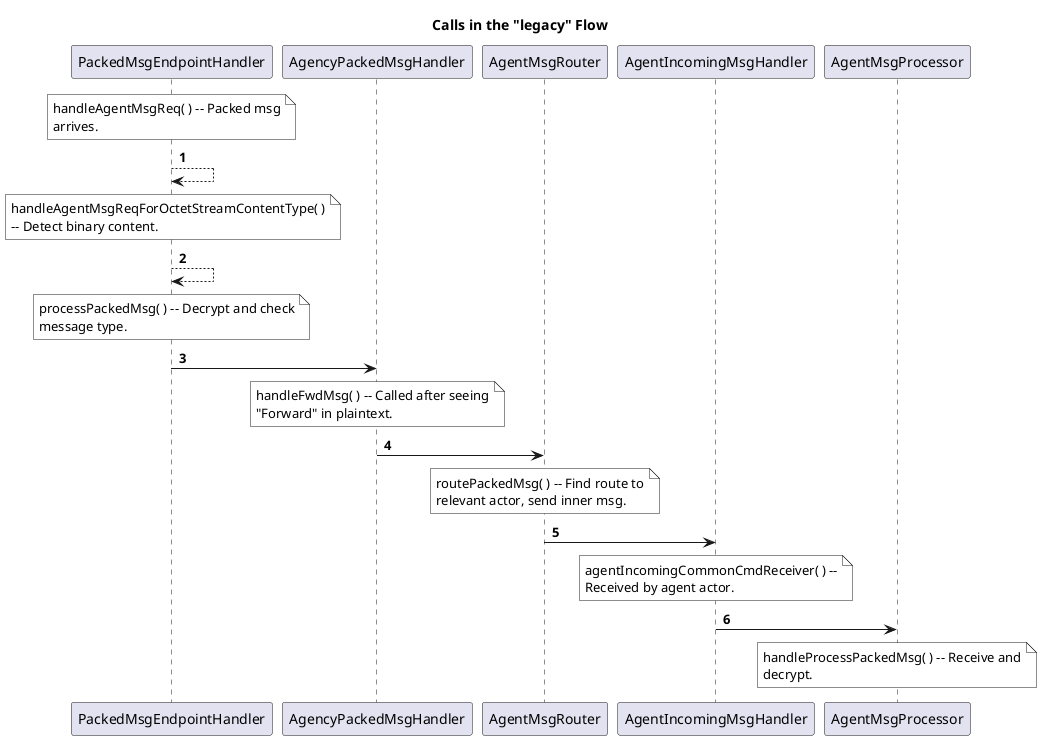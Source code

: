 @startuml

title Calls in the "legacy" Flow

autonumber 1
note over PackedMsgEndpointHandler #ffffff: handleAgentMsgReq( ) -- Packed msg\narrives.
PackedMsgEndpointHandler --> PackedMsgEndpointHandler
note over PackedMsgEndpointHandler #ffffff: handleAgentMsgReqForOctetStreamContentType( )\n-- Detect binary content.
PackedMsgEndpointHandler --> PackedMsgEndpointHandler
note over PackedMsgEndpointHandler #ffffff: processPackedMsg( ) -- Decrypt and check\nmessage type.
PackedMsgEndpointHandler -> AgencyPackedMsgHandler
note over AgencyPackedMsgHandler #ffffff: handleFwdMsg( ) -- Called after seeing\n"Forward" in plaintext.
AgencyPackedMsgHandler -> AgentMsgRouter
note over AgentMsgRouter #ffffff: routePackedMsg( ) -- Find route to\nrelevant actor, send inner msg.
AgentMsgRouter -> AgentIncomingMsgHandler
note over AgentIncomingMsgHandler #ffffff: agentIncomingCommonCmdReceiver( ) --\nReceived by agent actor.
AgentIncomingMsgHandler -> AgentMsgProcessor
note over AgentMsgProcessor #ffffff: handleProcessPackedMsg( ) -- Receive and\ndecrypt.

@enduml
